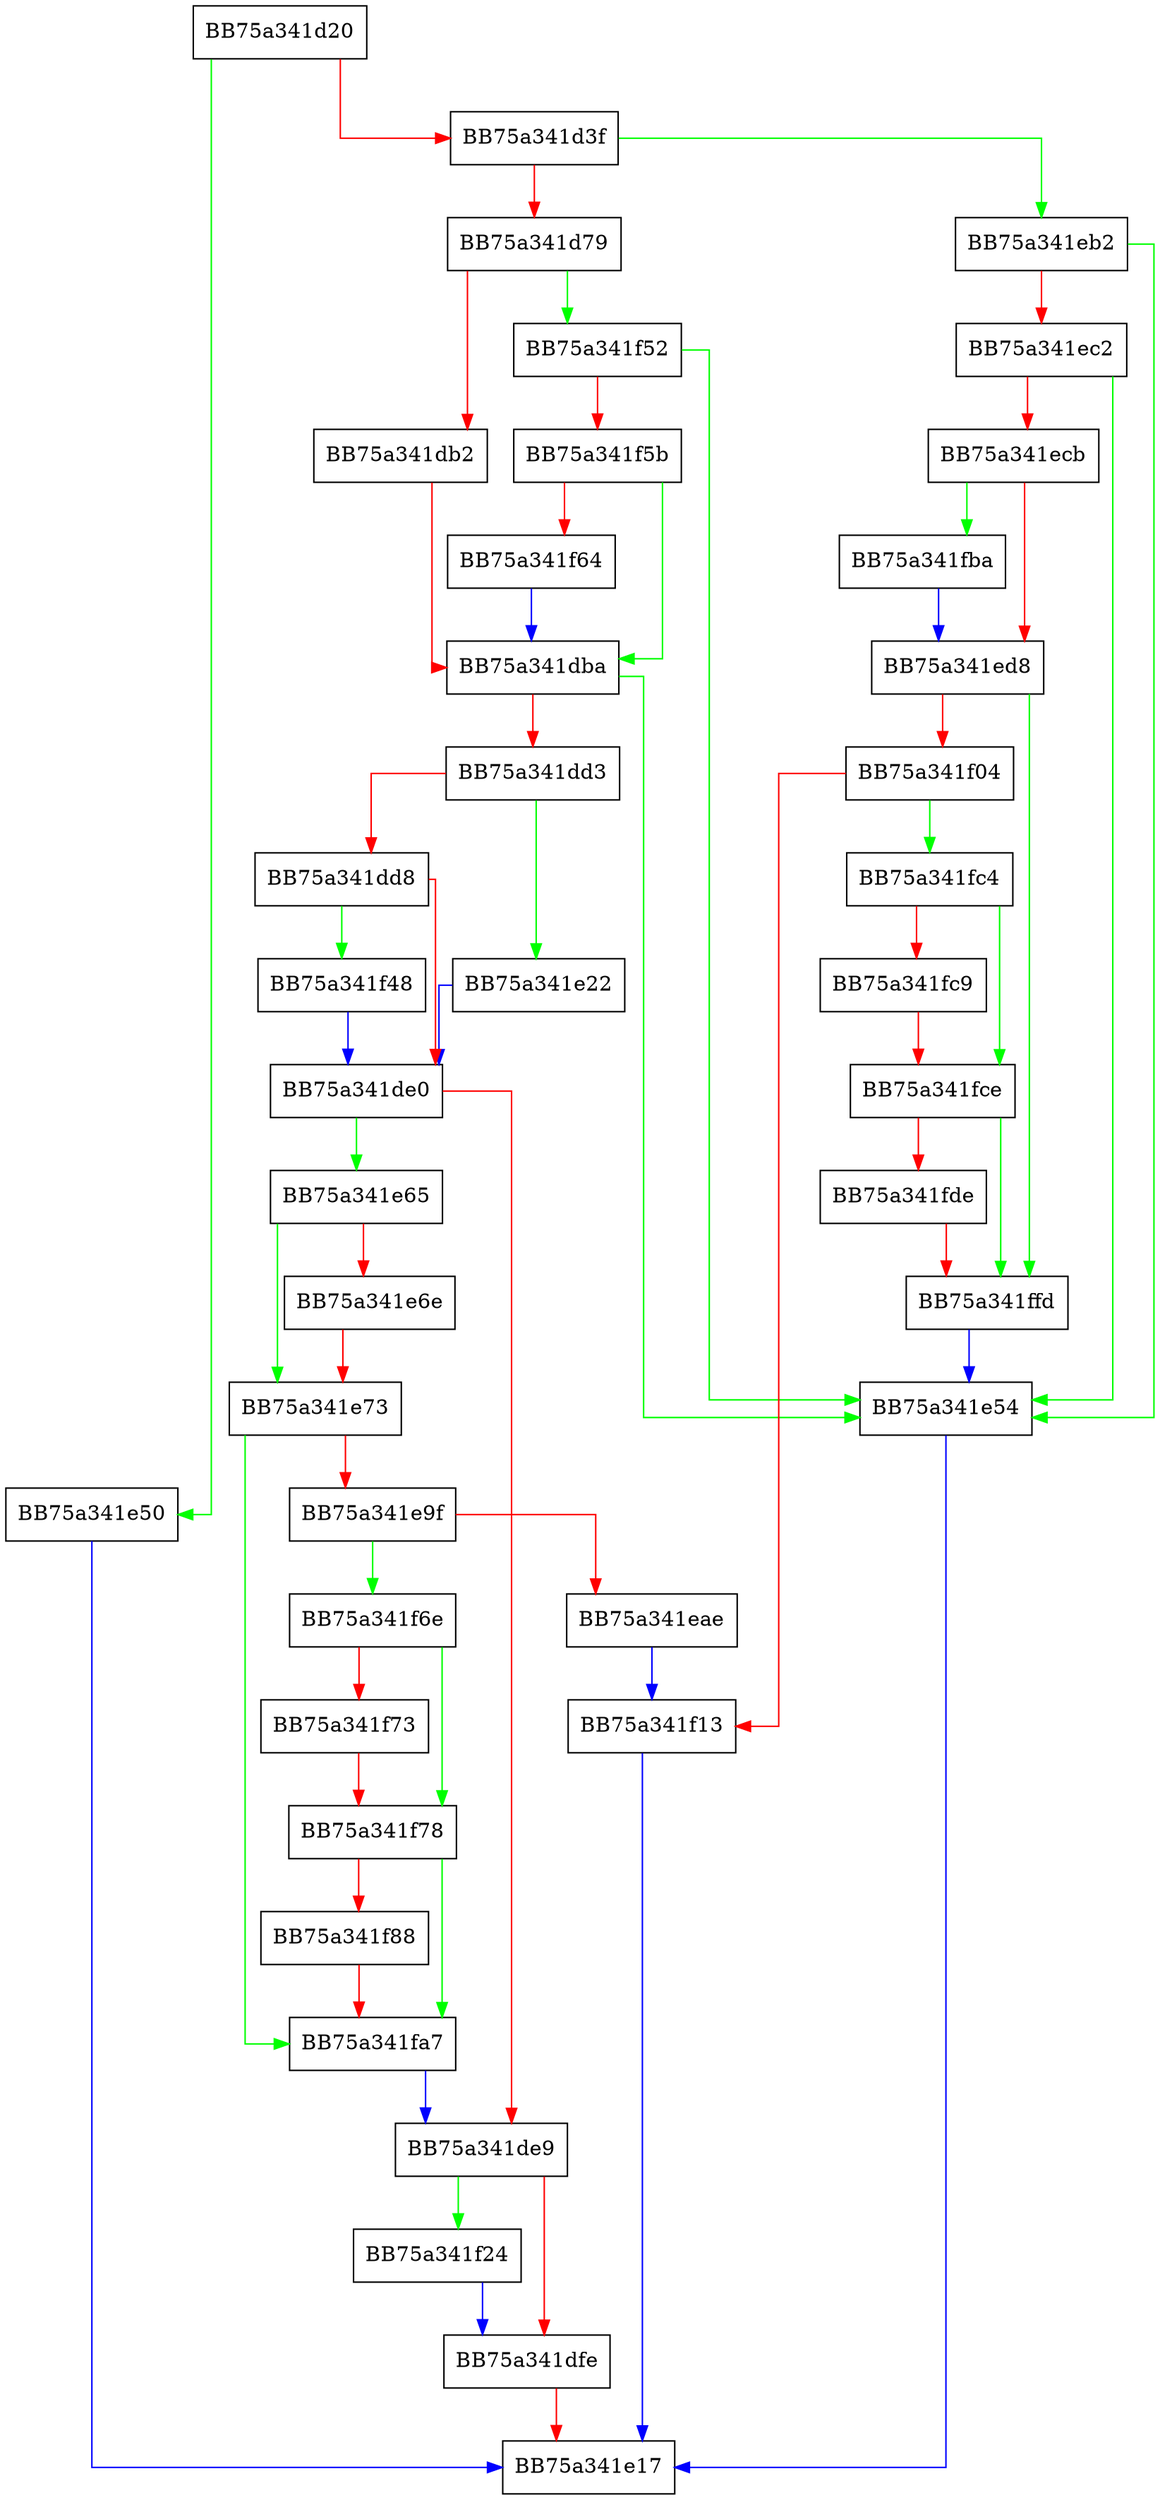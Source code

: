 digraph scan_pe_dtscan_end {
  node [shape="box"];
  graph [splines=ortho];
  BB75a341d20 -> BB75a341e50 [color="green"];
  BB75a341d20 -> BB75a341d3f [color="red"];
  BB75a341d3f -> BB75a341eb2 [color="green"];
  BB75a341d3f -> BB75a341d79 [color="red"];
  BB75a341d79 -> BB75a341f52 [color="green"];
  BB75a341d79 -> BB75a341db2 [color="red"];
  BB75a341db2 -> BB75a341dba [color="red"];
  BB75a341dba -> BB75a341e54 [color="green"];
  BB75a341dba -> BB75a341dd3 [color="red"];
  BB75a341dd3 -> BB75a341e22 [color="green"];
  BB75a341dd3 -> BB75a341dd8 [color="red"];
  BB75a341dd8 -> BB75a341f48 [color="green"];
  BB75a341dd8 -> BB75a341de0 [color="red"];
  BB75a341de0 -> BB75a341e65 [color="green"];
  BB75a341de0 -> BB75a341de9 [color="red"];
  BB75a341de9 -> BB75a341f24 [color="green"];
  BB75a341de9 -> BB75a341dfe [color="red"];
  BB75a341dfe -> BB75a341e17 [color="red"];
  BB75a341e22 -> BB75a341de0 [color="blue"];
  BB75a341e50 -> BB75a341e17 [color="blue"];
  BB75a341e54 -> BB75a341e17 [color="blue"];
  BB75a341e65 -> BB75a341e73 [color="green"];
  BB75a341e65 -> BB75a341e6e [color="red"];
  BB75a341e6e -> BB75a341e73 [color="red"];
  BB75a341e73 -> BB75a341fa7 [color="green"];
  BB75a341e73 -> BB75a341e9f [color="red"];
  BB75a341e9f -> BB75a341f6e [color="green"];
  BB75a341e9f -> BB75a341eae [color="red"];
  BB75a341eae -> BB75a341f13 [color="blue"];
  BB75a341eb2 -> BB75a341e54 [color="green"];
  BB75a341eb2 -> BB75a341ec2 [color="red"];
  BB75a341ec2 -> BB75a341e54 [color="green"];
  BB75a341ec2 -> BB75a341ecb [color="red"];
  BB75a341ecb -> BB75a341fba [color="green"];
  BB75a341ecb -> BB75a341ed8 [color="red"];
  BB75a341ed8 -> BB75a341ffd [color="green"];
  BB75a341ed8 -> BB75a341f04 [color="red"];
  BB75a341f04 -> BB75a341fc4 [color="green"];
  BB75a341f04 -> BB75a341f13 [color="red"];
  BB75a341f13 -> BB75a341e17 [color="blue"];
  BB75a341f24 -> BB75a341dfe [color="blue"];
  BB75a341f48 -> BB75a341de0 [color="blue"];
  BB75a341f52 -> BB75a341e54 [color="green"];
  BB75a341f52 -> BB75a341f5b [color="red"];
  BB75a341f5b -> BB75a341dba [color="green"];
  BB75a341f5b -> BB75a341f64 [color="red"];
  BB75a341f64 -> BB75a341dba [color="blue"];
  BB75a341f6e -> BB75a341f78 [color="green"];
  BB75a341f6e -> BB75a341f73 [color="red"];
  BB75a341f73 -> BB75a341f78 [color="red"];
  BB75a341f78 -> BB75a341fa7 [color="green"];
  BB75a341f78 -> BB75a341f88 [color="red"];
  BB75a341f88 -> BB75a341fa7 [color="red"];
  BB75a341fa7 -> BB75a341de9 [color="blue"];
  BB75a341fba -> BB75a341ed8 [color="blue"];
  BB75a341fc4 -> BB75a341fce [color="green"];
  BB75a341fc4 -> BB75a341fc9 [color="red"];
  BB75a341fc9 -> BB75a341fce [color="red"];
  BB75a341fce -> BB75a341ffd [color="green"];
  BB75a341fce -> BB75a341fde [color="red"];
  BB75a341fde -> BB75a341ffd [color="red"];
  BB75a341ffd -> BB75a341e54 [color="blue"];
}